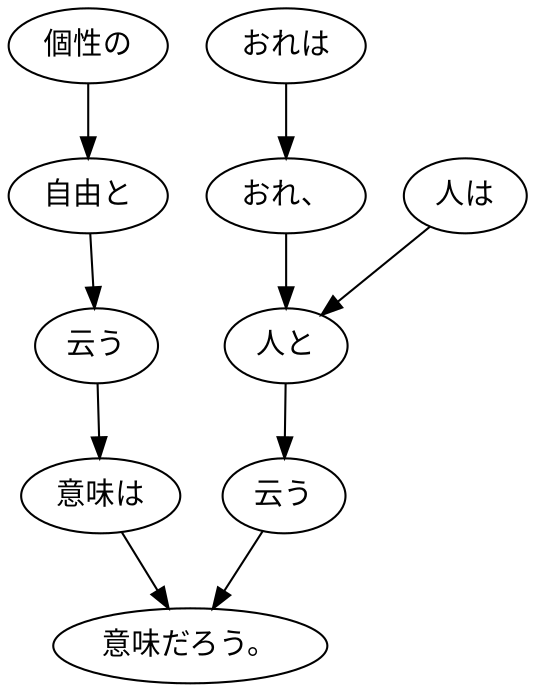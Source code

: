digraph graph8810 {
	node0 [label="個性の"];
	node1 [label="自由と"];
	node2 [label="云う"];
	node3 [label="意味は"];
	node4 [label="おれは"];
	node5 [label="おれ、"];
	node6 [label="人は"];
	node7 [label="人と"];
	node8 [label="云う"];
	node9 [label="意味だろう。"];
	node0 -> node1;
	node1 -> node2;
	node2 -> node3;
	node3 -> node9;
	node4 -> node5;
	node5 -> node7;
	node6 -> node7;
	node7 -> node8;
	node8 -> node9;
}
